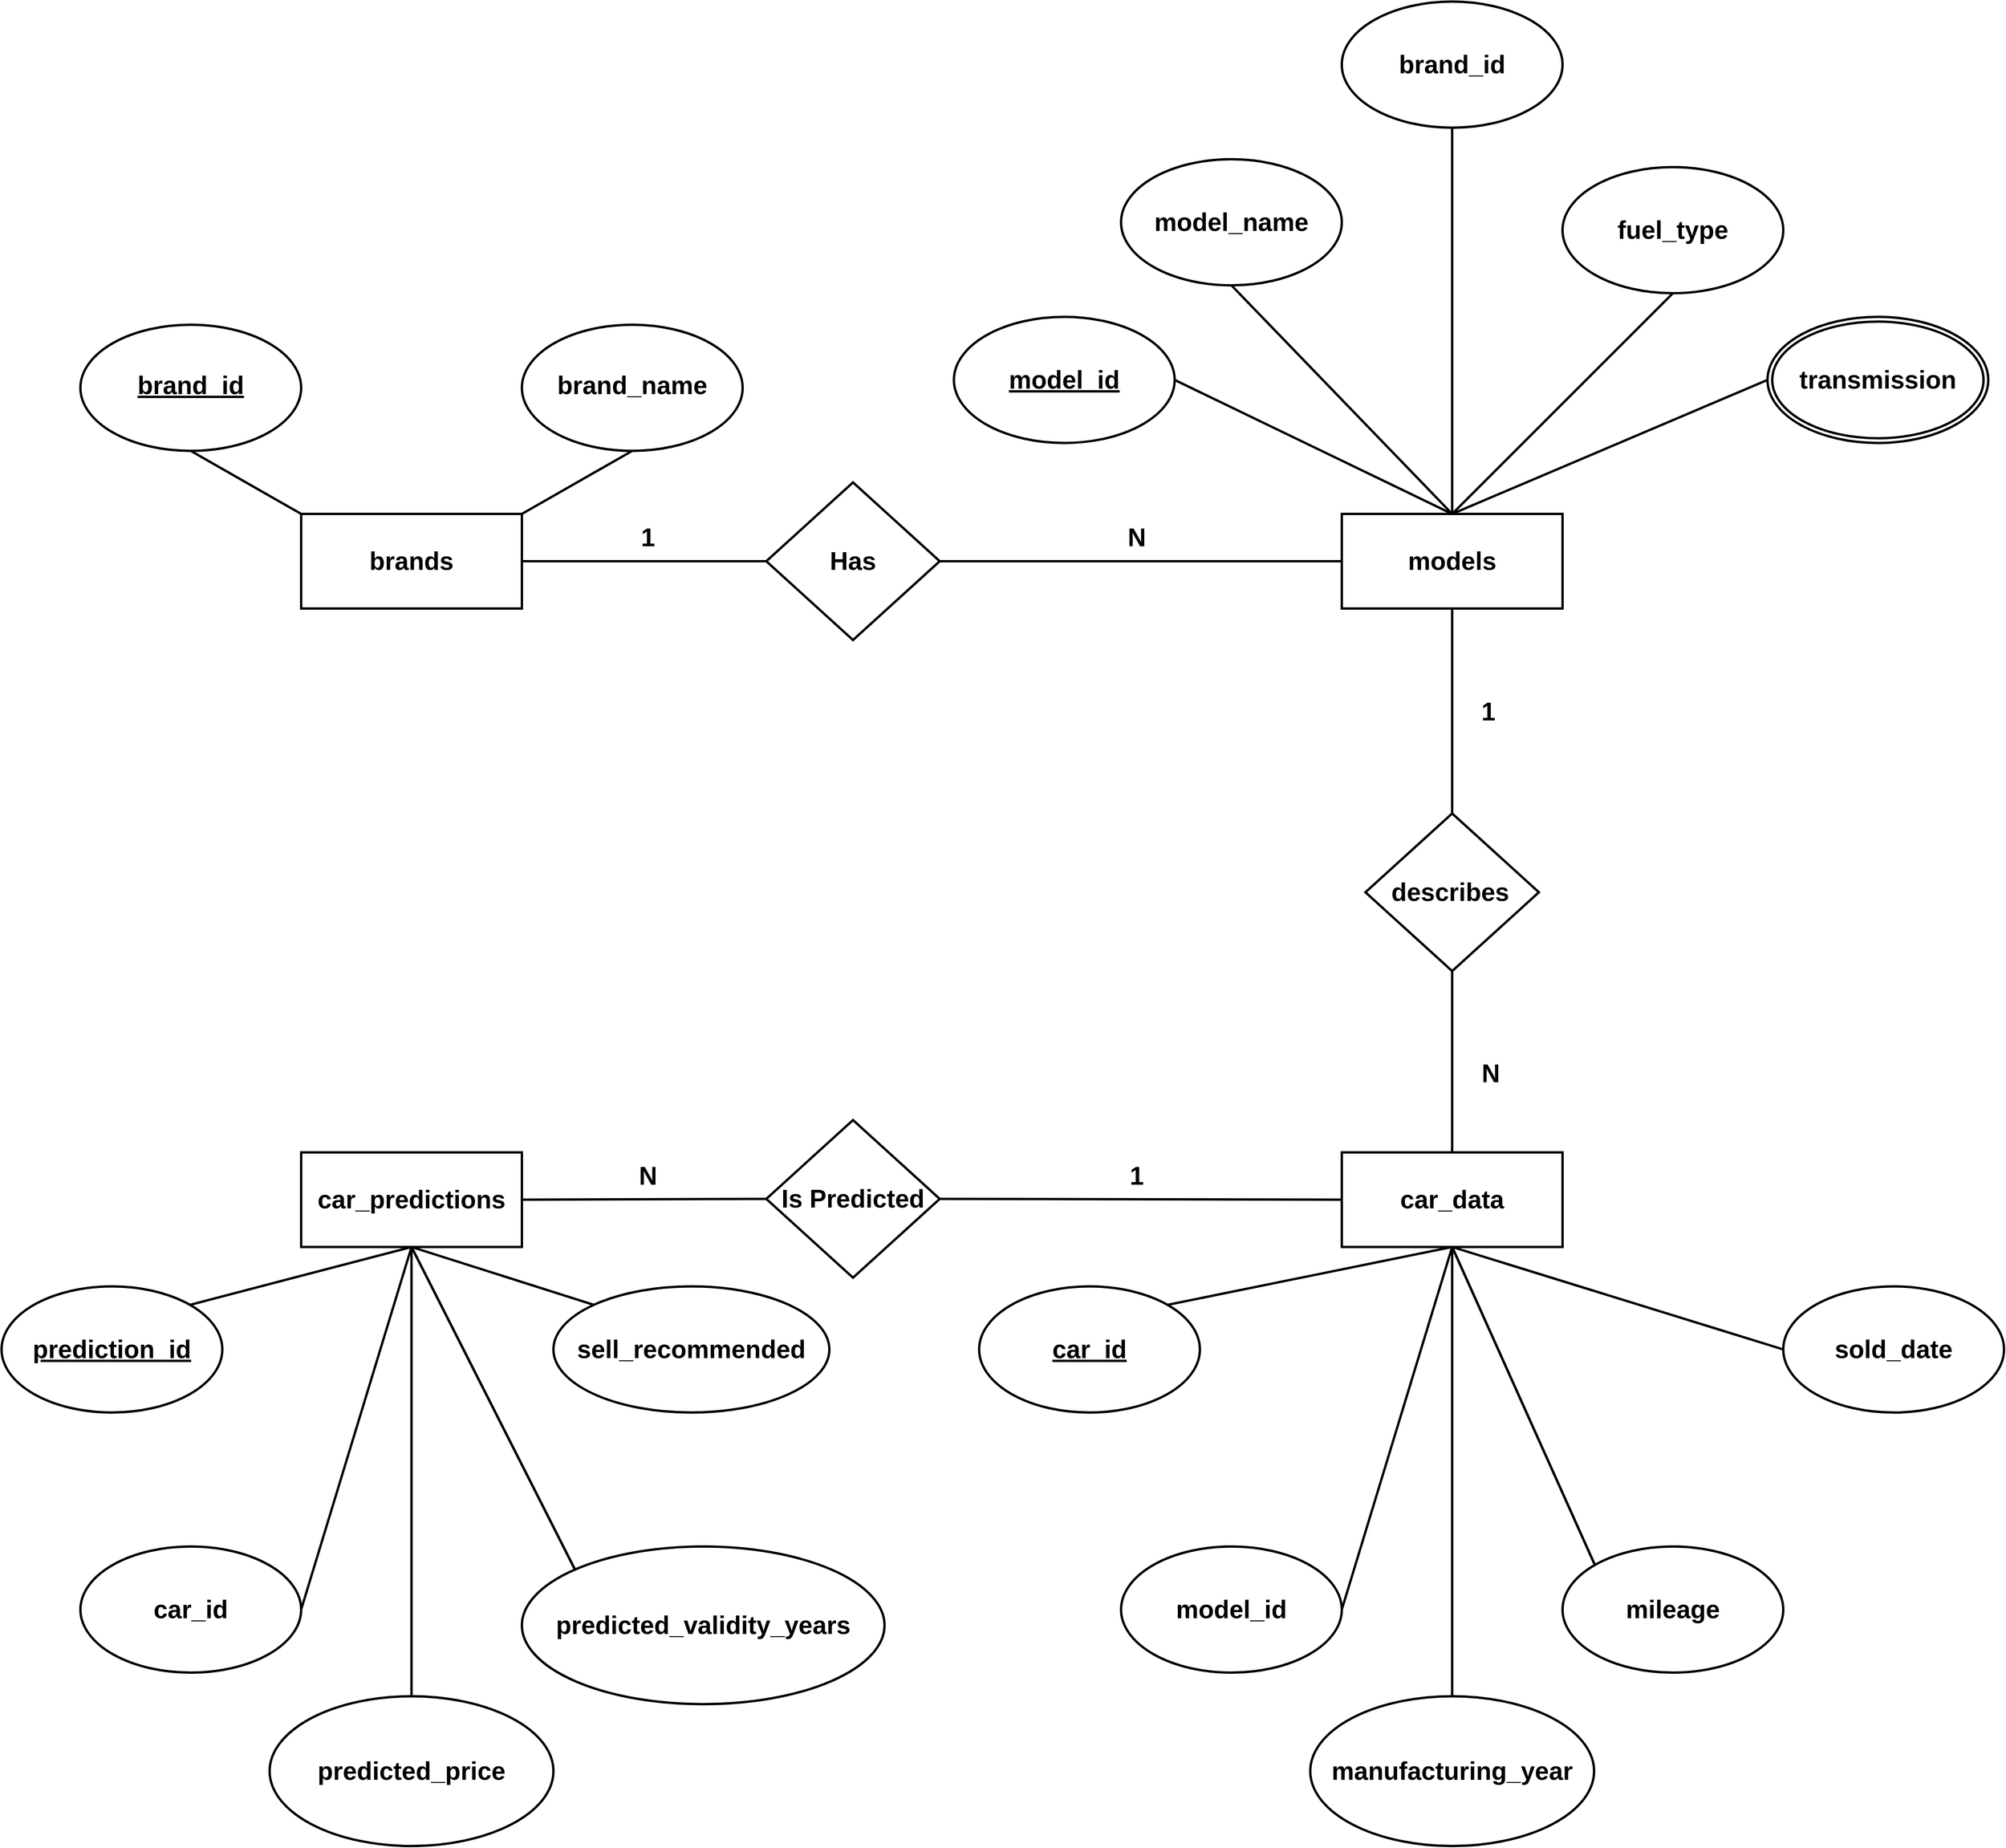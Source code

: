 <mxfile version="28.0.6">
  <diagram id="IZcMcbFR8H0I81rK18pe" name="Page-1">
    <mxGraphModel dx="682" dy="1304" grid="0" gridSize="10" guides="0" tooltips="1" connect="0" arrows="0" fold="1" page="0" pageScale="1" pageWidth="827" pageHeight="1169" math="0" shadow="0">
      <root>
        <mxCell id="0" />
        <mxCell id="1" parent="0" />
        <mxCell id="2" value="&lt;div style=&quot;font-weight: 900; font-size: 32px; line-height: 43px; white-space: pre;&quot;&gt;&lt;span style=&quot;background-color: rgb(255, 255, 255);&quot;&gt;&lt;font style=&quot;color: rgb(0, 0, 0);&quot;&gt;brands&lt;/font&gt;&lt;/span&gt;&lt;/div&gt;" style="rounded=0;whiteSpace=wrap;html=1;gradientColor=none;fillColor=default;strokeColor=default;fillStyle=auto;strokeWidth=3;" parent="1" vertex="1">
          <mxGeometry x="960" y="200" width="280" height="120" as="geometry" />
        </mxCell>
        <mxCell id="7" value="&lt;div style=&quot;line-height: 43px; white-space: pre;&quot;&gt;&lt;span style=&quot;background-color: rgb(255, 255, 255);&quot;&gt;&lt;font style=&quot;color: rgb(0, 0, 0); font-size: 32px;&quot;&gt;&lt;u style=&quot;&quot;&gt;&lt;b style=&quot;&quot;&gt;brand_id&lt;/b&gt;&lt;/u&gt;&lt;/font&gt;&lt;/span&gt;&lt;/div&gt;" style="ellipse;whiteSpace=wrap;html=1;strokeWidth=3;" parent="1" vertex="1">
          <mxGeometry x="680" y="-40" width="280" height="160" as="geometry" />
        </mxCell>
        <mxCell id="9" value="&lt;div style=&quot;font-weight: 900; line-height: 43px; white-space: pre;&quot;&gt;&lt;span style=&quot;background-color: rgb(255, 255, 255);&quot;&gt;&lt;font style=&quot;color: rgb(0, 0, 0); font-size: 32px;&quot;&gt;brand_name&lt;/font&gt;&lt;/span&gt;&lt;/div&gt;" style="ellipse;whiteSpace=wrap;html=1;strokeWidth=3;" parent="1" vertex="1">
          <mxGeometry x="1240" y="-40" width="280" height="160" as="geometry" />
        </mxCell>
        <mxCell id="10" value="" style="endArrow=none;html=1;entryX=0.5;entryY=1;entryDx=0;entryDy=0;exitX=1;exitY=0;exitDx=0;exitDy=0;strokeWidth=3;" parent="1" source="2" target="9" edge="1">
          <mxGeometry width="50" height="50" relative="1" as="geometry">
            <mxPoint x="1100" y="150" as="sourcePoint" />
            <mxPoint x="1150" y="100" as="targetPoint" />
          </mxGeometry>
        </mxCell>
        <mxCell id="11" value="" style="endArrow=none;html=1;entryX=0.5;entryY=1;entryDx=0;entryDy=0;exitX=0;exitY=0;exitDx=0;exitDy=0;strokeWidth=3;" parent="1" source="2" target="7" edge="1">
          <mxGeometry width="50" height="50" relative="1" as="geometry">
            <mxPoint x="1100" y="150" as="sourcePoint" />
            <mxPoint x="1150" y="100" as="targetPoint" />
          </mxGeometry>
        </mxCell>
        <mxCell id="14" value="&lt;div style=&quot;font-weight: 900; font-size: 32px; line-height: 43px; white-space: pre;&quot;&gt;&lt;font color=&quot;#000000&quot;&gt;&lt;span style=&quot;background-color: rgb(255, 255, 255);&quot;&gt;models&lt;/span&gt;&lt;/font&gt;&lt;/div&gt;" style="rounded=0;whiteSpace=wrap;html=1;gradientColor=none;fillColor=default;strokeColor=default;fillStyle=auto;strokeWidth=3;" parent="1" vertex="1">
          <mxGeometry x="2280" y="200" width="280" height="120" as="geometry" />
        </mxCell>
        <mxCell id="15" value="&lt;font style=&quot;color: rgb(0, 0, 0); font-size: 32px;&quot;&gt;&lt;b style=&quot;&quot;&gt;Has&lt;/b&gt;&lt;/font&gt;" style="rhombus;whiteSpace=wrap;html=1;strokeWidth=3;" parent="1" vertex="1">
          <mxGeometry x="1550" y="160" width="220" height="200" as="geometry" />
        </mxCell>
        <mxCell id="16" value="" style="endArrow=none;html=1;entryX=1;entryY=0.5;entryDx=0;entryDy=0;strokeWidth=3;" parent="1" source="15" target="2" edge="1">
          <mxGeometry width="50" height="50" relative="1" as="geometry">
            <mxPoint x="1690" y="310" as="sourcePoint" />
            <mxPoint x="1740" y="260" as="targetPoint" />
          </mxGeometry>
        </mxCell>
        <mxCell id="17" value="" style="endArrow=none;html=1;entryX=0;entryY=0.5;entryDx=0;entryDy=0;exitX=1;exitY=0.5;exitDx=0;exitDy=0;strokeWidth=3;" parent="1" source="15" target="14" edge="1">
          <mxGeometry width="50" height="50" relative="1" as="geometry">
            <mxPoint x="1840" y="310" as="sourcePoint" />
            <mxPoint x="1890" y="260" as="targetPoint" />
          </mxGeometry>
        </mxCell>
        <mxCell id="18" value="&lt;font style=&quot;font-size: 32px; color: rgb(0, 0, 0);&quot;&gt;&lt;b&gt;1&lt;/b&gt;&lt;/font&gt;" style="text;html=1;align=center;verticalAlign=middle;whiteSpace=wrap;rounded=0;" parent="1" vertex="1">
          <mxGeometry x="1320" y="200" width="160" height="60" as="geometry" />
        </mxCell>
        <mxCell id="19" value="&lt;font style=&quot;font-size: 32px; color: rgb(0, 0, 0);&quot;&gt;&lt;b&gt;N&lt;/b&gt;&lt;/font&gt;" style="text;html=1;align=center;verticalAlign=middle;whiteSpace=wrap;rounded=0;strokeWidth=3;" parent="1" vertex="1">
          <mxGeometry x="1940" y="200" width="160" height="60" as="geometry" />
        </mxCell>
        <mxCell id="22" value="&lt;div style=&quot;font-weight: 900; line-height: 43px; white-space: pre;&quot;&gt;&lt;div style=&quot;font-size: 32px; line-height: 43px;&quot;&gt;&lt;div style=&quot;line-height: 43px;&quot;&gt;&lt;span style=&quot;background-color: rgb(255, 255, 255);&quot;&gt;&lt;u style=&quot;&quot;&gt;&lt;font style=&quot;color: rgb(0, 0, 0);&quot;&gt;model_id&lt;/font&gt;&lt;/u&gt;&lt;/span&gt;&lt;/div&gt;&lt;/div&gt;&lt;/div&gt;" style="ellipse;whiteSpace=wrap;html=1;strokeWidth=3;" parent="1" vertex="1">
          <mxGeometry x="1788" y="-50" width="280" height="160" as="geometry" />
        </mxCell>
        <mxCell id="23" value="&lt;div style=&quot;font-weight: 900; line-height: 43px; white-space: pre;&quot;&gt;&lt;div style=&quot;font-size: 32px; line-height: 43px;&quot;&gt;&lt;div style=&quot;line-height: 43px;&quot;&gt;&lt;span style=&quot;background-color: rgb(255, 255, 255);&quot;&gt;&lt;font style=&quot;color: rgb(0, 0, 0);&quot;&gt;model_name&lt;/font&gt;&lt;/span&gt;&lt;/div&gt;&lt;/div&gt;&lt;/div&gt;" style="ellipse;whiteSpace=wrap;html=1;strokeWidth=3;" parent="1" vertex="1">
          <mxGeometry x="2000" y="-250" width="280" height="160" as="geometry" />
        </mxCell>
        <mxCell id="24" value="&lt;div style=&quot;font-weight: 900; line-height: 43px; white-space: pre;&quot;&gt;&lt;div style=&quot;font-size: 32px; line-height: 43px;&quot;&gt;&lt;div style=&quot;line-height: 43px;&quot;&gt;&lt;span style=&quot;background-color: rgb(255, 255, 255);&quot;&gt;&lt;font style=&quot;color: rgb(0, 0, 0);&quot;&gt;brand_id&lt;/font&gt;&lt;/span&gt;&lt;/div&gt;&lt;/div&gt;&lt;/div&gt;" style="ellipse;whiteSpace=wrap;html=1;strokeWidth=3;" parent="1" vertex="1">
          <mxGeometry x="2280" y="-450" width="280" height="160" as="geometry" />
        </mxCell>
        <mxCell id="25" value="&lt;div style=&quot;font-weight: 900; line-height: 43px; white-space: pre;&quot;&gt;&lt;div style=&quot;font-size: 32px; line-height: 43px;&quot;&gt;&lt;div style=&quot;line-height: 43px;&quot;&gt;&lt;span style=&quot;background-color: rgb(255, 255, 255);&quot;&gt;&lt;font style=&quot;color: rgb(0, 0, 0);&quot;&gt;fuel_type&lt;/font&gt;&lt;/span&gt;&lt;/div&gt;&lt;/div&gt;&lt;/div&gt;" style="ellipse;whiteSpace=wrap;html=1;strokeWidth=3;" parent="1" vertex="1">
          <mxGeometry x="2560" y="-240" width="280" height="160" as="geometry" />
        </mxCell>
        <mxCell id="27" value="" style="endArrow=none;html=1;entryX=0;entryY=0.5;entryDx=0;entryDy=0;exitX=0.5;exitY=0;exitDx=0;exitDy=0;strokeWidth=3;" parent="1" source="14" target="33" edge="1">
          <mxGeometry width="50" height="50" relative="1" as="geometry">
            <mxPoint x="2580" y="80" as="sourcePoint" />
            <mxPoint x="2830.0" y="40" as="targetPoint" />
          </mxGeometry>
        </mxCell>
        <mxCell id="28" value="" style="endArrow=none;html=1;entryX=0.5;entryY=1;entryDx=0;entryDy=0;exitX=0.5;exitY=0;exitDx=0;exitDy=0;strokeWidth=3;" parent="1" source="14" target="25" edge="1">
          <mxGeometry width="50" height="50" relative="1" as="geometry">
            <mxPoint x="2580" y="190" as="sourcePoint" />
            <mxPoint x="2530" y="30" as="targetPoint" />
          </mxGeometry>
        </mxCell>
        <mxCell id="29" value="" style="endArrow=none;html=1;entryX=0.5;entryY=1;entryDx=0;entryDy=0;exitX=0.5;exitY=0;exitDx=0;exitDy=0;strokeWidth=3;" parent="1" source="14" target="24" edge="1">
          <mxGeometry width="50" height="50" relative="1" as="geometry">
            <mxPoint x="2440" y="200" as="sourcePoint" />
            <mxPoint x="2530" y="30" as="targetPoint" />
          </mxGeometry>
        </mxCell>
        <mxCell id="30" value="" style="endArrow=none;html=1;entryX=0.5;entryY=1;entryDx=0;entryDy=0;exitX=0.5;exitY=0;exitDx=0;exitDy=0;strokeWidth=3;" parent="1" source="14" target="23" edge="1">
          <mxGeometry width="50" height="50" relative="1" as="geometry">
            <mxPoint x="2480" y="80" as="sourcePoint" />
            <mxPoint x="2530" y="30" as="targetPoint" />
          </mxGeometry>
        </mxCell>
        <mxCell id="31" value="" style="endArrow=none;html=1;entryX=1;entryY=0.5;entryDx=0;entryDy=0;exitX=0.5;exitY=0;exitDx=0;exitDy=0;strokeWidth=3;" parent="1" source="14" target="22" edge="1">
          <mxGeometry width="50" height="50" relative="1" as="geometry">
            <mxPoint x="2440" y="200" as="sourcePoint" />
            <mxPoint x="2530" y="30" as="targetPoint" />
          </mxGeometry>
        </mxCell>
        <mxCell id="33" value="&lt;span style=&quot;color: rgb(0, 0, 0); font-size: 32px; font-weight: 900; white-space: pre; background-color: rgb(255, 255, 255);&quot;&gt;transmission&lt;/span&gt;" style="ellipse;shape=doubleEllipse;whiteSpace=wrap;html=1;strokeWidth=3;" parent="1" vertex="1">
          <mxGeometry x="2820" y="-50" width="280" height="160" as="geometry" />
        </mxCell>
        <mxCell id="40" value="&lt;font style=&quot;&quot;&gt;&lt;b&gt;&lt;font style=&quot;color: rgb(0, 0, 0); font-size: 32px;&quot;&gt;describes&lt;/font&gt;&lt;span style=&quot;font-size: 17px;&quot;&gt;&amp;nbsp;&lt;/span&gt;&lt;/b&gt;&lt;/font&gt;" style="rhombus;whiteSpace=wrap;html=1;strokeWidth=3;" parent="1" vertex="1">
          <mxGeometry x="2310" y="580" width="220" height="200" as="geometry" />
        </mxCell>
        <mxCell id="41" value="" style="endArrow=none;html=1;entryX=0.5;entryY=1;entryDx=0;entryDy=0;exitX=0.5;exitY=0;exitDx=0;exitDy=0;strokeWidth=3;" parent="1" source="40" target="14" edge="1">
          <mxGeometry width="50" height="50" relative="1" as="geometry">
            <mxPoint x="2410" y="530" as="sourcePoint" />
            <mxPoint x="2450" y="540" as="targetPoint" />
          </mxGeometry>
        </mxCell>
        <mxCell id="42" value="" style="endArrow=none;html=1;entryX=0.5;entryY=1;entryDx=0;entryDy=0;exitX=0.5;exitY=0;exitDx=0;exitDy=0;strokeWidth=3;" parent="1" source="43" target="40" edge="1">
          <mxGeometry width="50" height="50" relative="1" as="geometry">
            <mxPoint x="2420" y="1110" as="sourcePoint" />
            <mxPoint x="2430" y="800" as="targetPoint" />
          </mxGeometry>
        </mxCell>
        <mxCell id="43" value="&lt;div style=&quot;font-weight: 900; font-size: 32px; line-height: 43px; white-space: pre;&quot;&gt;&lt;div style=&quot;line-height: 43px;&quot;&gt;&lt;span style=&quot;background-color: rgb(255, 255, 255);&quot;&gt;&lt;font style=&quot;color: rgb(0, 0, 0);&quot;&gt;car_data&lt;/font&gt;&lt;/span&gt;&lt;/div&gt;&lt;/div&gt;" style="rounded=0;whiteSpace=wrap;html=1;gradientColor=none;fillColor=default;strokeColor=default;fillStyle=auto;strokeWidth=3;" parent="1" vertex="1">
          <mxGeometry x="2280" y="1010" width="280" height="120" as="geometry" />
        </mxCell>
        <mxCell id="46" value="&lt;div style=&quot;font-weight: 900; line-height: 43px; white-space: pre;&quot;&gt;&lt;div style=&quot;font-size: 32px; line-height: 43px;&quot;&gt;&lt;div style=&quot;line-height: 43px;&quot;&gt;&lt;div style=&quot;line-height: 43px;&quot;&gt;&lt;span style=&quot;background-color: rgb(255, 255, 255);&quot;&gt;&lt;font style=&quot;color: rgb(0, 0, 0);&quot;&gt;model_id&lt;/font&gt;&lt;/span&gt;&lt;/div&gt;&lt;/div&gt;&lt;/div&gt;&lt;/div&gt;" style="ellipse;whiteSpace=wrap;html=1;strokeWidth=3;" parent="1" vertex="1">
          <mxGeometry x="2000" y="1510" width="280" height="160" as="geometry" />
        </mxCell>
        <mxCell id="47" value="&lt;div style=&quot;font-weight: 900; line-height: 43px; white-space: pre;&quot;&gt;&lt;div style=&quot;font-size: 32px; line-height: 43px;&quot;&gt;&lt;div style=&quot;line-height: 43px;&quot;&gt;&lt;div style=&quot;line-height: 43px;&quot;&gt;&lt;span style=&quot;background-color: rgb(255, 255, 255);&quot;&gt;&lt;font style=&quot;color: rgb(0, 0, 0);&quot;&gt;&lt;u&gt;car_id&lt;/u&gt;&lt;/font&gt;&lt;/span&gt;&lt;/div&gt;&lt;/div&gt;&lt;/div&gt;&lt;/div&gt;" style="ellipse;whiteSpace=wrap;html=1;strokeWidth=3;" parent="1" vertex="1">
          <mxGeometry x="1820" y="1180" width="280" height="160" as="geometry" />
        </mxCell>
        <mxCell id="48" value="&lt;div style=&quot;font-weight: 900; line-height: 43px; white-space: pre;&quot;&gt;&lt;div style=&quot;font-size: 32px; line-height: 43px;&quot;&gt;&lt;div style=&quot;line-height: 43px;&quot;&gt;&lt;div style=&quot;line-height: 43px;&quot;&gt;&lt;span style=&quot;background-color: rgb(255, 255, 255);&quot;&gt;&lt;font style=&quot;color: rgb(0, 0, 0);&quot;&gt;manufacturing_year&lt;/font&gt;&lt;/span&gt;&lt;/div&gt;&lt;/div&gt;&lt;/div&gt;&lt;/div&gt;" style="ellipse;whiteSpace=wrap;html=1;strokeWidth=3;" parent="1" vertex="1">
          <mxGeometry x="2240" y="1700" width="360" height="190" as="geometry" />
        </mxCell>
        <mxCell id="49" value="&lt;div style=&quot;font-weight: 900; line-height: 43px; white-space: pre;&quot;&gt;&lt;div style=&quot;font-size: 32px; line-height: 43px;&quot;&gt;&lt;div style=&quot;line-height: 43px;&quot;&gt;&lt;div style=&quot;line-height: 43px;&quot;&gt;&lt;span style=&quot;background-color: rgb(255, 255, 255);&quot;&gt;&lt;font style=&quot;color: rgb(0, 0, 0);&quot;&gt;mileage&lt;/font&gt;&lt;/span&gt;&lt;/div&gt;&lt;/div&gt;&lt;/div&gt;&lt;/div&gt;" style="ellipse;whiteSpace=wrap;html=1;strokeWidth=3;" parent="1" vertex="1">
          <mxGeometry x="2560" y="1510" width="280" height="160" as="geometry" />
        </mxCell>
        <mxCell id="50" value="" style="endArrow=none;html=1;entryX=0;entryY=0;entryDx=0;entryDy=0;exitX=0.5;exitY=1;exitDx=0;exitDy=0;strokeWidth=3;" parent="1" source="43" target="49" edge="1">
          <mxGeometry width="50" height="50" relative="1" as="geometry">
            <mxPoint x="2772" y="2380" as="sourcePoint" />
            <mxPoint x="3022.0" y="2340" as="targetPoint" />
          </mxGeometry>
        </mxCell>
        <mxCell id="51" value="" style="endArrow=none;html=1;entryX=0;entryY=0;entryDx=0;entryDy=0;exitX=0.5;exitY=1;exitDx=0;exitDy=0;strokeWidth=3;" parent="1" source="43" target="49" edge="1">
          <mxGeometry width="50" height="50" relative="1" as="geometry">
            <mxPoint x="2772" y="2490" as="sourcePoint" />
            <mxPoint x="2722" y="2330" as="targetPoint" />
          </mxGeometry>
        </mxCell>
        <mxCell id="52" value="" style="endArrow=none;html=1;entryX=0.5;entryY=0;entryDx=0;entryDy=0;exitX=0.5;exitY=1;exitDx=0;exitDy=0;strokeWidth=3;" parent="1" source="43" target="48" edge="1">
          <mxGeometry width="50" height="50" relative="1" as="geometry">
            <mxPoint x="2632" y="2500" as="sourcePoint" />
            <mxPoint x="2722" y="2330" as="targetPoint" />
          </mxGeometry>
        </mxCell>
        <mxCell id="53" value="" style="endArrow=none;html=1;entryX=1;entryY=0;entryDx=0;entryDy=0;exitX=0.5;exitY=1;exitDx=0;exitDy=0;strokeWidth=3;" parent="1" source="43" target="47" edge="1">
          <mxGeometry width="50" height="50" relative="1" as="geometry">
            <mxPoint x="2672" y="2380" as="sourcePoint" />
            <mxPoint x="2722" y="2330" as="targetPoint" />
          </mxGeometry>
        </mxCell>
        <mxCell id="54" value="" style="endArrow=none;html=1;entryX=1;entryY=0.5;entryDx=0;entryDy=0;exitX=0.5;exitY=1;exitDx=0;exitDy=0;strokeWidth=3;" parent="1" source="43" target="46" edge="1">
          <mxGeometry width="50" height="50" relative="1" as="geometry">
            <mxPoint x="2632" y="2500" as="sourcePoint" />
            <mxPoint x="2722" y="2330" as="targetPoint" />
          </mxGeometry>
        </mxCell>
        <mxCell id="56" value="" style="endArrow=none;html=1;entryX=0;entryY=0.5;entryDx=0;entryDy=0;exitX=0.5;exitY=1;exitDx=0;exitDy=0;strokeWidth=3;" parent="1" source="43" target="90" edge="1">
          <mxGeometry width="50" height="50" relative="1" as="geometry">
            <mxPoint x="2420" y="1130" as="sourcePoint" />
            <mxPoint x="2840.0" y="1260" as="targetPoint" />
          </mxGeometry>
        </mxCell>
        <mxCell id="58" value="&lt;font style=&quot;font-size: 32px; color: rgb(0, 0, 0);&quot;&gt;&lt;b&gt;Is Predicted&lt;/b&gt;&lt;/font&gt;" style="rhombus;whiteSpace=wrap;html=1;strokeWidth=3;" parent="1" vertex="1">
          <mxGeometry x="1550" y="969" width="220" height="200" as="geometry" />
        </mxCell>
        <mxCell id="59" value="" style="endArrow=none;html=1;entryX=0;entryY=0.5;entryDx=0;entryDy=0;exitX=1;exitY=0.5;exitDx=0;exitDy=0;strokeWidth=3;" parent="1" source="58" target="43" edge="1">
          <mxGeometry width="50" height="50" relative="1" as="geometry">
            <mxPoint x="1530" y="1230" as="sourcePoint" />
            <mxPoint x="1580" y="1180" as="targetPoint" />
          </mxGeometry>
        </mxCell>
        <mxCell id="60" value="" style="endArrow=none;html=1;entryX=0;entryY=0.5;entryDx=0;entryDy=0;exitX=1;exitY=0.5;exitDx=0;exitDy=0;strokeWidth=3;" parent="1" source="77" target="58" edge="1">
          <mxGeometry width="50" height="50" relative="1" as="geometry">
            <mxPoint x="1290" y="1069" as="sourcePoint" />
            <mxPoint x="1850" y="850" as="targetPoint" />
          </mxGeometry>
        </mxCell>
        <mxCell id="77" value="&lt;div style=&quot;font-weight: 900; font-size: 32px; line-height: 43px; white-space: pre;&quot;&gt;&lt;div style=&quot;line-height: 43px;&quot;&gt;&lt;div style=&quot;line-height: 43px;&quot;&gt;&lt;span style=&quot;background-color: rgb(255, 255, 255);&quot;&gt;&lt;font style=&quot;color: rgb(0, 0, 0);&quot;&gt;car_predictions&lt;/font&gt;&lt;/span&gt;&lt;/div&gt;&lt;/div&gt;&lt;/div&gt;" style="rounded=0;whiteSpace=wrap;html=1;gradientColor=none;fillColor=default;strokeColor=default;fillStyle=auto;strokeWidth=3;" parent="1" vertex="1">
          <mxGeometry x="960" y="1010" width="280" height="120" as="geometry" />
        </mxCell>
        <mxCell id="78" value="&lt;div style=&quot;font-weight: 900; line-height: 43px; white-space: pre;&quot;&gt;&lt;div style=&quot;font-size: 32px; line-height: 43px;&quot;&gt;&lt;div style=&quot;line-height: 43px;&quot;&gt;&lt;div style=&quot;line-height: 43px;&quot;&gt;&lt;div style=&quot;line-height: 43px;&quot;&gt;&lt;span style=&quot;background-color: rgb(255, 255, 255);&quot;&gt;&lt;font style=&quot;color: rgb(0, 0, 0);&quot;&gt;car_id&lt;/font&gt;&lt;/span&gt;&lt;/div&gt;&lt;/div&gt;&lt;/div&gt;&lt;/div&gt;&lt;/div&gt;" style="ellipse;whiteSpace=wrap;html=1;strokeWidth=3;" parent="1" vertex="1">
          <mxGeometry x="680" y="1510" width="280" height="160" as="geometry" />
        </mxCell>
        <mxCell id="79" value="&lt;div style=&quot;font-weight: 900; line-height: 43px; white-space: pre;&quot;&gt;&lt;div style=&quot;font-size: 32px; line-height: 43px;&quot;&gt;&lt;div style=&quot;line-height: 43px;&quot;&gt;&lt;div style=&quot;line-height: 43px;&quot;&gt;&lt;div style=&quot;line-height: 43px;&quot;&gt;&lt;span style=&quot;background-color: rgb(255, 255, 255);&quot;&gt;&lt;font style=&quot;color: rgb(0, 0, 0);&quot;&gt;&lt;u&gt;prediction_id&lt;/u&gt;&lt;/font&gt;&lt;/span&gt;&lt;/div&gt;&lt;/div&gt;&lt;/div&gt;&lt;/div&gt;&lt;/div&gt;" style="ellipse;whiteSpace=wrap;html=1;strokeWidth=3;" parent="1" vertex="1">
          <mxGeometry x="580" y="1180" width="280" height="160" as="geometry" />
        </mxCell>
        <mxCell id="80" value="&lt;div style=&quot;font-weight: 900; line-height: 43px; white-space: pre;&quot;&gt;&lt;div style=&quot;font-size: 32px; line-height: 43px;&quot;&gt;&lt;div style=&quot;line-height: 43px;&quot;&gt;&lt;div style=&quot;line-height: 43px;&quot;&gt;&lt;div style=&quot;line-height: 43px;&quot;&gt;&lt;span style=&quot;background-color: rgb(255, 255, 255);&quot;&gt;&lt;font style=&quot;color: rgb(0, 0, 0);&quot;&gt;predicted_price&lt;/font&gt;&lt;/span&gt;&lt;/div&gt;&lt;/div&gt;&lt;/div&gt;&lt;/div&gt;&lt;/div&gt;" style="ellipse;whiteSpace=wrap;html=1;strokeWidth=3;" parent="1" vertex="1">
          <mxGeometry x="920" y="1700" width="360" height="190" as="geometry" />
        </mxCell>
        <mxCell id="81" value="&lt;div style=&quot;font-weight: 900; line-height: 43px; white-space: pre;&quot;&gt;&lt;div style=&quot;font-size: 32px; line-height: 43px;&quot;&gt;&lt;div style=&quot;line-height: 43px;&quot;&gt;&lt;div style=&quot;line-height: 43px;&quot;&gt;&lt;div style=&quot;line-height: 43px;&quot;&gt;&lt;span style=&quot;background-color: rgb(255, 255, 255);&quot;&gt;&lt;font style=&quot;color: rgb(0, 0, 0);&quot;&gt;predicted_validity_years&lt;/font&gt;&lt;/span&gt;&lt;/div&gt;&lt;/div&gt;&lt;/div&gt;&lt;/div&gt;&lt;/div&gt;" style="ellipse;whiteSpace=wrap;html=1;strokeWidth=3;" parent="1" vertex="1">
          <mxGeometry x="1240" y="1510" width="460" height="200" as="geometry" />
        </mxCell>
        <mxCell id="82" value="" style="endArrow=none;html=1;entryX=0;entryY=0;entryDx=0;entryDy=0;exitX=0.5;exitY=1;exitDx=0;exitDy=0;strokeWidth=3;" parent="1" source="77" target="81" edge="1">
          <mxGeometry width="50" height="50" relative="1" as="geometry">
            <mxPoint x="1452" y="2380" as="sourcePoint" />
            <mxPoint x="1702.0" y="2340" as="targetPoint" />
          </mxGeometry>
        </mxCell>
        <mxCell id="83" value="" style="endArrow=none;html=1;entryX=0;entryY=0;entryDx=0;entryDy=0;exitX=0.5;exitY=1;exitDx=0;exitDy=0;strokeWidth=3;" parent="1" source="77" target="81" edge="1">
          <mxGeometry width="50" height="50" relative="1" as="geometry">
            <mxPoint x="1452" y="2490" as="sourcePoint" />
            <mxPoint x="1402" y="2330" as="targetPoint" />
          </mxGeometry>
        </mxCell>
        <mxCell id="84" value="" style="endArrow=none;html=1;entryX=0.5;entryY=0;entryDx=0;entryDy=0;exitX=0.5;exitY=1;exitDx=0;exitDy=0;strokeWidth=3;" parent="1" source="77" target="80" edge="1">
          <mxGeometry width="50" height="50" relative="1" as="geometry">
            <mxPoint x="1312" y="2500" as="sourcePoint" />
            <mxPoint x="1402" y="2330" as="targetPoint" />
          </mxGeometry>
        </mxCell>
        <mxCell id="85" value="" style="endArrow=none;html=1;entryX=1;entryY=0;entryDx=0;entryDy=0;exitX=0.5;exitY=1;exitDx=0;exitDy=0;strokeWidth=3;" parent="1" source="77" target="79" edge="1">
          <mxGeometry width="50" height="50" relative="1" as="geometry">
            <mxPoint x="1352" y="2380" as="sourcePoint" />
            <mxPoint x="1402" y="2330" as="targetPoint" />
          </mxGeometry>
        </mxCell>
        <mxCell id="86" value="" style="endArrow=none;html=1;entryX=1;entryY=0.5;entryDx=0;entryDy=0;exitX=0.5;exitY=1;exitDx=0;exitDy=0;strokeWidth=3;" parent="1" source="77" target="78" edge="1">
          <mxGeometry width="50" height="50" relative="1" as="geometry">
            <mxPoint x="1312" y="2500" as="sourcePoint" />
            <mxPoint x="1402" y="2330" as="targetPoint" />
          </mxGeometry>
        </mxCell>
        <mxCell id="88" value="" style="endArrow=none;html=1;entryX=0;entryY=0;entryDx=0;entryDy=0;exitX=0.5;exitY=1;exitDx=0;exitDy=0;strokeWidth=3;" parent="1" source="77" target="91" edge="1">
          <mxGeometry width="50" height="50" relative="1" as="geometry">
            <mxPoint x="1100" y="1130" as="sourcePoint" />
            <mxPoint x="1520.0" y="1260" as="targetPoint" />
          </mxGeometry>
        </mxCell>
        <mxCell id="90" value="&lt;div style=&quot;font-weight: 900; line-height: 43px; white-space: pre;&quot;&gt;&lt;div style=&quot;font-size: 32px; line-height: 43px;&quot;&gt;&lt;div style=&quot;line-height: 43px;&quot;&gt;&lt;div style=&quot;line-height: 43px;&quot;&gt;&lt;div style=&quot;line-height: 43px;&quot;&gt;&lt;font style=&quot;color: rgb(0, 0, 0); background-color: light-dark(#ffffff, var(--ge-dark-color, #121212));&quot;&gt;sold_date&lt;/font&gt;&lt;/div&gt;&lt;/div&gt;&lt;/div&gt;&lt;/div&gt;&lt;/div&gt;" style="ellipse;whiteSpace=wrap;html=1;strokeWidth=3;" parent="1" vertex="1">
          <mxGeometry x="2840" y="1180" width="280" height="160" as="geometry" />
        </mxCell>
        <mxCell id="91" value="&lt;div style=&quot;font-weight: 900; line-height: 43px; white-space: pre;&quot;&gt;&lt;div style=&quot;font-size: 32px; line-height: 43px;&quot;&gt;&lt;div style=&quot;line-height: 43px;&quot;&gt;&lt;div style=&quot;line-height: 43px;&quot;&gt;&lt;div style=&quot;line-height: 43px;&quot;&gt;&lt;span style=&quot;background-color: rgb(255, 255, 255);&quot;&gt;&lt;font style=&quot;color: rgb(0, 0, 0);&quot;&gt;sell_recommended&lt;/font&gt;&lt;/span&gt;&lt;/div&gt;&lt;/div&gt;&lt;/div&gt;&lt;/div&gt;&lt;/div&gt;" style="ellipse;whiteSpace=wrap;html=1;strokeWidth=3;" parent="1" vertex="1">
          <mxGeometry x="1280" y="1180" width="350" height="160" as="geometry" />
        </mxCell>
        <mxCell id="92" value="&lt;font style=&quot;font-size: 32px; color: rgb(0, 0, 0);&quot;&gt;&lt;b&gt;N&lt;/b&gt;&lt;/font&gt;" style="text;html=1;align=center;verticalAlign=middle;whiteSpace=wrap;rounded=0;strokeWidth=3;" parent="1" vertex="1">
          <mxGeometry x="1320" y="1010" width="160" height="60" as="geometry" />
        </mxCell>
        <mxCell id="93" value="&lt;font style=&quot;font-size: 32px; color: rgb(0, 0, 0);&quot;&gt;&lt;b&gt;1&lt;/b&gt;&lt;/font&gt;" style="text;html=1;align=center;verticalAlign=middle;whiteSpace=wrap;rounded=0;strokeWidth=3;" parent="1" vertex="1">
          <mxGeometry x="1940" y="1010" width="160" height="60" as="geometry" />
        </mxCell>
        <mxCell id="94" value="&lt;font style=&quot;font-size: 32px; color: rgb(0, 0, 0);&quot;&gt;&lt;b&gt;1&lt;/b&gt;&lt;/font&gt;" style="text;html=1;align=center;verticalAlign=middle;whiteSpace=wrap;rounded=0;strokeWidth=3;" parent="1" vertex="1">
          <mxGeometry x="2420" y="421" width="92" height="60" as="geometry" />
        </mxCell>
        <mxCell id="96" value="&lt;font style=&quot;font-size: 32px; color: rgb(0, 0, 0);&quot;&gt;&lt;b&gt;N&lt;/b&gt;&lt;/font&gt;" style="text;html=1;align=center;verticalAlign=middle;whiteSpace=wrap;rounded=0;strokeWidth=3;" parent="1" vertex="1">
          <mxGeometry x="2423" y="880" width="92" height="60" as="geometry" />
        </mxCell>
      </root>
    </mxGraphModel>
  </diagram>
</mxfile>
